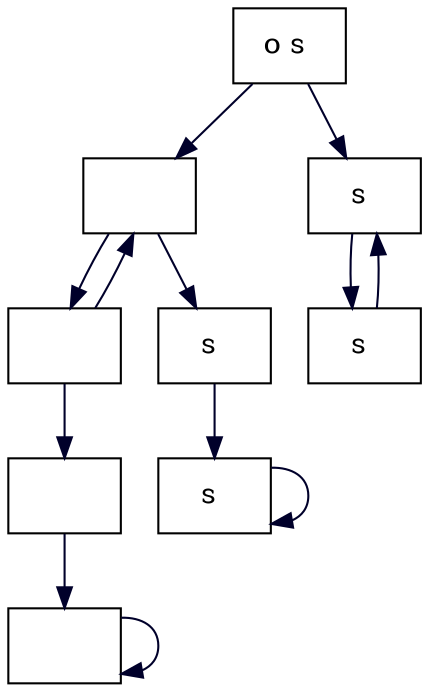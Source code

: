 digraph G {
  "p0_0-0[o s ]" [shape=box, label="o s ", ];
  "p0_0-1[]" [shape=box, label="", ];
  "p0_0-2[]" [shape=box, label="", ];
  "p1_p00_0-1[s ]" [shape=box, label="s ", ];
  "p1_p00_0-2[s ]" [shape=box, label="s ", ];
  "p1_p00_1-1[s ]" [shape=box, label="s ", ];
  "p1_p00_1-2[s ]" [shape=box, label="s ", ];
  "p1_p00_2-1[]" [shape=box, label="", ];
  "p1_p00_2-2[]" [shape=box, label="", ];
  
  
  "p0_0-0[o s ]" -> "p0_0-1[]" [color="#00002A", ];
  "p0_0-0[o s ]" -> "p1_p00_0-1[s ]" [color="#00002A", ];
  "p0_0-1[]" -> "p0_0-2[]" [color="#00002A", ];
  "p0_0-1[]" -> "p1_p00_1-1[s ]" [color="#00002A", ];
  "p0_0-2[]" -> "p0_0-1[]" [color="#00002A", ];
  "p0_0-2[]" -> "p1_p00_2-1[]" [color="#00002A", ];
  "p1_p00_0-1[s ]" -> "p1_p00_0-2[s ]" [color="#00002A", ];
  "p1_p00_0-2[s ]" -> "p1_p00_0-1[s ]" [color="#00002A", ];
  "p1_p00_1-1[s ]" -> "p1_p00_1-2[s ]" [color="#00002A", ];
  "p1_p00_1-2[s ]" -> "p1_p00_1-2[s ]" [color="#00002A", ];
  "p1_p00_2-1[]" -> "p1_p00_2-2[]" [color="#00002A", ];
  "p1_p00_2-2[]" -> "p1_p00_2-2[]" [color="#00002A", ];
  
  }